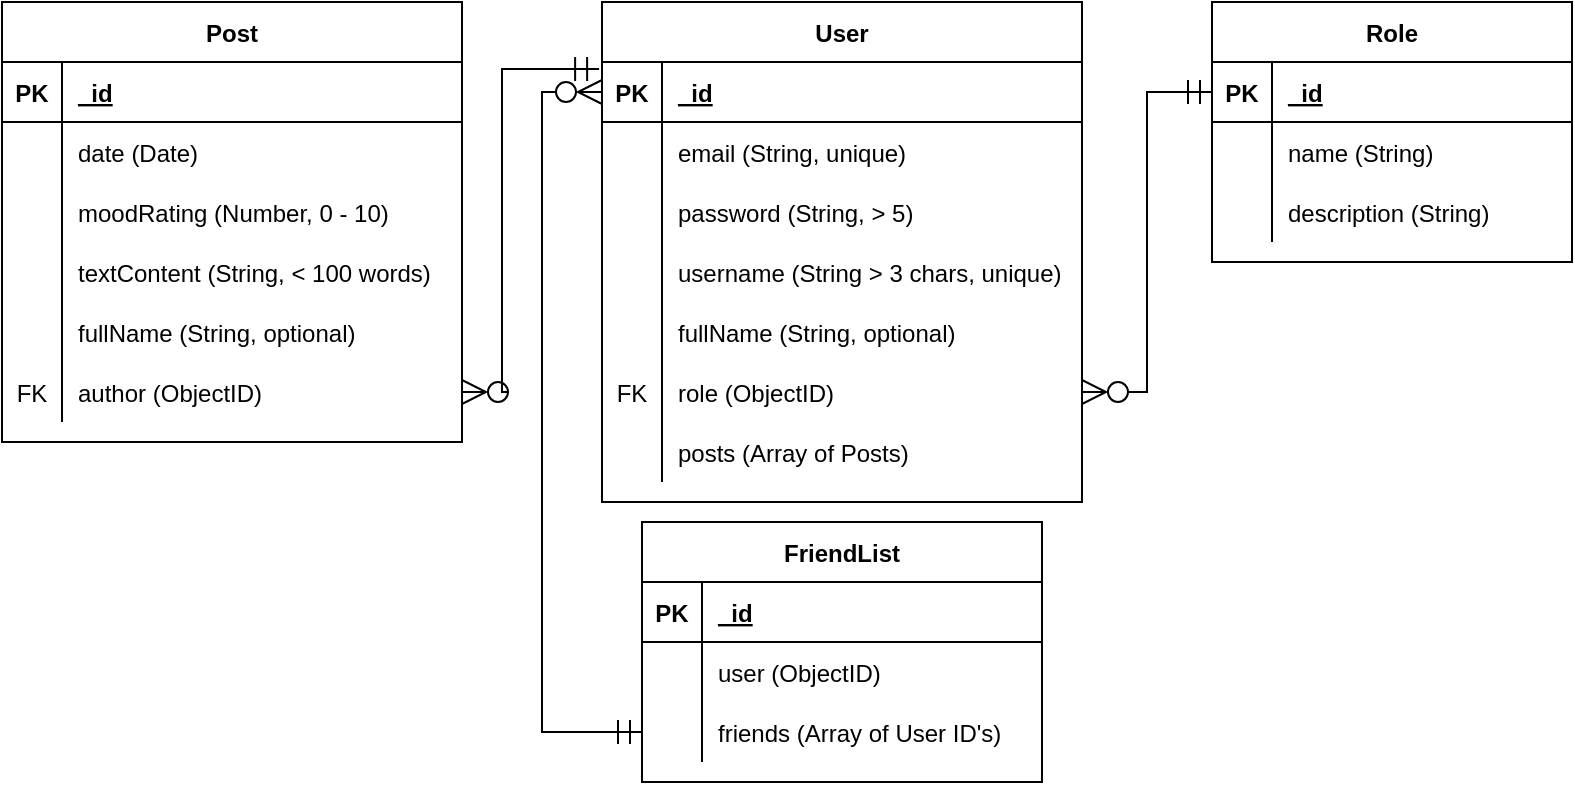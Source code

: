 <mxfile version="20.3.0" type="device"><diagram id="R2lEEEUBdFMjLlhIrx00" name="Page-1"><mxGraphModel dx="1859" dy="649" grid="1" gridSize="10" guides="1" tooltips="1" connect="1" arrows="1" fold="1" page="1" pageScale="1" pageWidth="850" pageHeight="1100" math="0" shadow="0" extFonts="Permanent Marker^https://fonts.googleapis.com/css?family=Permanent+Marker"><root><mxCell id="0"/><mxCell id="1" parent="0"/><mxCell id="fuW8mc6BNtb2TazrBez3-1" value="User" style="shape=table;startSize=30;container=1;collapsible=1;childLayout=tableLayout;fixedRows=1;rowLines=0;fontStyle=1;align=center;resizeLast=1;" vertex="1" parent="1"><mxGeometry x="30" y="160" width="240" height="250" as="geometry"/></mxCell><mxCell id="fuW8mc6BNtb2TazrBez3-2" value="" style="shape=tableRow;horizontal=0;startSize=0;swimlaneHead=0;swimlaneBody=0;fillColor=none;collapsible=0;dropTarget=0;points=[[0,0.5],[1,0.5]];portConstraint=eastwest;top=0;left=0;right=0;bottom=1;" vertex="1" parent="fuW8mc6BNtb2TazrBez3-1"><mxGeometry y="30" width="240" height="30" as="geometry"/></mxCell><mxCell id="fuW8mc6BNtb2TazrBez3-3" value="PK" style="shape=partialRectangle;connectable=0;fillColor=none;top=0;left=0;bottom=0;right=0;fontStyle=1;overflow=hidden;" vertex="1" parent="fuW8mc6BNtb2TazrBez3-2"><mxGeometry width="30" height="30" as="geometry"><mxRectangle width="30" height="30" as="alternateBounds"/></mxGeometry></mxCell><mxCell id="fuW8mc6BNtb2TazrBez3-4" value="_id" style="shape=partialRectangle;connectable=0;fillColor=none;top=0;left=0;bottom=0;right=0;align=left;spacingLeft=6;fontStyle=5;overflow=hidden;" vertex="1" parent="fuW8mc6BNtb2TazrBez3-2"><mxGeometry x="30" width="210" height="30" as="geometry"><mxRectangle width="210" height="30" as="alternateBounds"/></mxGeometry></mxCell><mxCell id="fuW8mc6BNtb2TazrBez3-5" value="" style="shape=tableRow;horizontal=0;startSize=0;swimlaneHead=0;swimlaneBody=0;fillColor=none;collapsible=0;dropTarget=0;points=[[0,0.5],[1,0.5]];portConstraint=eastwest;top=0;left=0;right=0;bottom=0;" vertex="1" parent="fuW8mc6BNtb2TazrBez3-1"><mxGeometry y="60" width="240" height="30" as="geometry"/></mxCell><mxCell id="fuW8mc6BNtb2TazrBez3-6" value="" style="shape=partialRectangle;connectable=0;fillColor=none;top=0;left=0;bottom=0;right=0;editable=1;overflow=hidden;" vertex="1" parent="fuW8mc6BNtb2TazrBez3-5"><mxGeometry width="30" height="30" as="geometry"><mxRectangle width="30" height="30" as="alternateBounds"/></mxGeometry></mxCell><mxCell id="fuW8mc6BNtb2TazrBez3-7" value="email (String, unique)" style="shape=partialRectangle;connectable=0;fillColor=none;top=0;left=0;bottom=0;right=0;align=left;spacingLeft=6;overflow=hidden;" vertex="1" parent="fuW8mc6BNtb2TazrBez3-5"><mxGeometry x="30" width="210" height="30" as="geometry"><mxRectangle width="210" height="30" as="alternateBounds"/></mxGeometry></mxCell><mxCell id="fuW8mc6BNtb2TazrBez3-8" value="" style="shape=tableRow;horizontal=0;startSize=0;swimlaneHead=0;swimlaneBody=0;fillColor=none;collapsible=0;dropTarget=0;points=[[0,0.5],[1,0.5]];portConstraint=eastwest;top=0;left=0;right=0;bottom=0;" vertex="1" parent="fuW8mc6BNtb2TazrBez3-1"><mxGeometry y="90" width="240" height="30" as="geometry"/></mxCell><mxCell id="fuW8mc6BNtb2TazrBez3-9" value="" style="shape=partialRectangle;connectable=0;fillColor=none;top=0;left=0;bottom=0;right=0;editable=1;overflow=hidden;" vertex="1" parent="fuW8mc6BNtb2TazrBez3-8"><mxGeometry width="30" height="30" as="geometry"><mxRectangle width="30" height="30" as="alternateBounds"/></mxGeometry></mxCell><mxCell id="fuW8mc6BNtb2TazrBez3-10" value="password (String, &gt; 5)" style="shape=partialRectangle;connectable=0;fillColor=none;top=0;left=0;bottom=0;right=0;align=left;spacingLeft=6;overflow=hidden;" vertex="1" parent="fuW8mc6BNtb2TazrBez3-8"><mxGeometry x="30" width="210" height="30" as="geometry"><mxRectangle width="210" height="30" as="alternateBounds"/></mxGeometry></mxCell><mxCell id="fuW8mc6BNtb2TazrBez3-11" value="" style="shape=tableRow;horizontal=0;startSize=0;swimlaneHead=0;swimlaneBody=0;fillColor=none;collapsible=0;dropTarget=0;points=[[0,0.5],[1,0.5]];portConstraint=eastwest;top=0;left=0;right=0;bottom=0;" vertex="1" parent="fuW8mc6BNtb2TazrBez3-1"><mxGeometry y="120" width="240" height="30" as="geometry"/></mxCell><mxCell id="fuW8mc6BNtb2TazrBez3-12" value="" style="shape=partialRectangle;connectable=0;fillColor=none;top=0;left=0;bottom=0;right=0;editable=1;overflow=hidden;" vertex="1" parent="fuW8mc6BNtb2TazrBez3-11"><mxGeometry width="30" height="30" as="geometry"><mxRectangle width="30" height="30" as="alternateBounds"/></mxGeometry></mxCell><mxCell id="fuW8mc6BNtb2TazrBez3-13" value="username (String &gt; 3 chars, unique)" style="shape=partialRectangle;connectable=0;fillColor=none;top=0;left=0;bottom=0;right=0;align=left;spacingLeft=6;overflow=hidden;" vertex="1" parent="fuW8mc6BNtb2TazrBez3-11"><mxGeometry x="30" width="210" height="30" as="geometry"><mxRectangle width="210" height="30" as="alternateBounds"/></mxGeometry></mxCell><mxCell id="fuW8mc6BNtb2TazrBez3-14" value="" style="shape=tableRow;horizontal=0;startSize=0;swimlaneHead=0;swimlaneBody=0;fillColor=none;collapsible=0;dropTarget=0;points=[[0,0.5],[1,0.5]];portConstraint=eastwest;top=0;left=0;right=0;bottom=0;" vertex="1" parent="fuW8mc6BNtb2TazrBez3-1"><mxGeometry y="150" width="240" height="30" as="geometry"/></mxCell><mxCell id="fuW8mc6BNtb2TazrBez3-15" value="" style="shape=partialRectangle;connectable=0;fillColor=none;top=0;left=0;bottom=0;right=0;editable=1;overflow=hidden;" vertex="1" parent="fuW8mc6BNtb2TazrBez3-14"><mxGeometry width="30" height="30" as="geometry"><mxRectangle width="30" height="30" as="alternateBounds"/></mxGeometry></mxCell><mxCell id="fuW8mc6BNtb2TazrBez3-16" value="fullName (String, optional)" style="shape=partialRectangle;connectable=0;fillColor=none;top=0;left=0;bottom=0;right=0;align=left;spacingLeft=6;overflow=hidden;" vertex="1" parent="fuW8mc6BNtb2TazrBez3-14"><mxGeometry x="30" width="210" height="30" as="geometry"><mxRectangle width="210" height="30" as="alternateBounds"/></mxGeometry></mxCell><mxCell id="fuW8mc6BNtb2TazrBez3-17" value="" style="shape=tableRow;horizontal=0;startSize=0;swimlaneHead=0;swimlaneBody=0;fillColor=none;collapsible=0;dropTarget=0;points=[[0,0.5],[1,0.5]];portConstraint=eastwest;top=0;left=0;right=0;bottom=0;" vertex="1" parent="fuW8mc6BNtb2TazrBez3-1"><mxGeometry y="180" width="240" height="30" as="geometry"/></mxCell><mxCell id="fuW8mc6BNtb2TazrBez3-18" value="FK" style="shape=partialRectangle;connectable=0;fillColor=none;top=0;left=0;bottom=0;right=0;editable=1;overflow=hidden;" vertex="1" parent="fuW8mc6BNtb2TazrBez3-17"><mxGeometry width="30" height="30" as="geometry"><mxRectangle width="30" height="30" as="alternateBounds"/></mxGeometry></mxCell><mxCell id="fuW8mc6BNtb2TazrBez3-19" value="role (ObjectID)" style="shape=partialRectangle;connectable=0;fillColor=none;top=0;left=0;bottom=0;right=0;align=left;spacingLeft=6;overflow=hidden;" vertex="1" parent="fuW8mc6BNtb2TazrBez3-17"><mxGeometry x="30" width="210" height="30" as="geometry"><mxRectangle width="210" height="30" as="alternateBounds"/></mxGeometry></mxCell><mxCell id="fuW8mc6BNtb2TazrBez3-92" value="" style="shape=tableRow;horizontal=0;startSize=0;swimlaneHead=0;swimlaneBody=0;fillColor=none;collapsible=0;dropTarget=0;points=[[0,0.5],[1,0.5]];portConstraint=eastwest;top=0;left=0;right=0;bottom=0;" vertex="1" parent="fuW8mc6BNtb2TazrBez3-1"><mxGeometry y="210" width="240" height="30" as="geometry"/></mxCell><mxCell id="fuW8mc6BNtb2TazrBez3-93" value="" style="shape=partialRectangle;connectable=0;fillColor=none;top=0;left=0;bottom=0;right=0;editable=1;overflow=hidden;" vertex="1" parent="fuW8mc6BNtb2TazrBez3-92"><mxGeometry width="30" height="30" as="geometry"><mxRectangle width="30" height="30" as="alternateBounds"/></mxGeometry></mxCell><mxCell id="fuW8mc6BNtb2TazrBez3-94" value="posts (Array of Posts)" style="shape=partialRectangle;connectable=0;fillColor=none;top=0;left=0;bottom=0;right=0;align=left;spacingLeft=6;overflow=hidden;" vertex="1" parent="fuW8mc6BNtb2TazrBez3-92"><mxGeometry x="30" width="210" height="30" as="geometry"><mxRectangle width="210" height="30" as="alternateBounds"/></mxGeometry></mxCell><mxCell id="fuW8mc6BNtb2TazrBez3-20" value="Role" style="shape=table;startSize=30;container=1;collapsible=1;childLayout=tableLayout;fixedRows=1;rowLines=0;fontStyle=1;align=center;resizeLast=1;" vertex="1" parent="1"><mxGeometry x="335" y="160" width="180" height="130" as="geometry"/></mxCell><mxCell id="fuW8mc6BNtb2TazrBez3-21" value="" style="shape=tableRow;horizontal=0;startSize=0;swimlaneHead=0;swimlaneBody=0;fillColor=none;collapsible=0;dropTarget=0;points=[[0,0.5],[1,0.5]];portConstraint=eastwest;top=0;left=0;right=0;bottom=1;" vertex="1" parent="fuW8mc6BNtb2TazrBez3-20"><mxGeometry y="30" width="180" height="30" as="geometry"/></mxCell><mxCell id="fuW8mc6BNtb2TazrBez3-22" value="PK" style="shape=partialRectangle;connectable=0;fillColor=none;top=0;left=0;bottom=0;right=0;fontStyle=1;overflow=hidden;" vertex="1" parent="fuW8mc6BNtb2TazrBez3-21"><mxGeometry width="30" height="30" as="geometry"><mxRectangle width="30" height="30" as="alternateBounds"/></mxGeometry></mxCell><mxCell id="fuW8mc6BNtb2TazrBez3-23" value="_id" style="shape=partialRectangle;connectable=0;fillColor=none;top=0;left=0;bottom=0;right=0;align=left;spacingLeft=6;fontStyle=5;overflow=hidden;" vertex="1" parent="fuW8mc6BNtb2TazrBez3-21"><mxGeometry x="30" width="150" height="30" as="geometry"><mxRectangle width="150" height="30" as="alternateBounds"/></mxGeometry></mxCell><mxCell id="fuW8mc6BNtb2TazrBez3-24" value="" style="shape=tableRow;horizontal=0;startSize=0;swimlaneHead=0;swimlaneBody=0;fillColor=none;collapsible=0;dropTarget=0;points=[[0,0.5],[1,0.5]];portConstraint=eastwest;top=0;left=0;right=0;bottom=0;" vertex="1" parent="fuW8mc6BNtb2TazrBez3-20"><mxGeometry y="60" width="180" height="30" as="geometry"/></mxCell><mxCell id="fuW8mc6BNtb2TazrBez3-25" value="" style="shape=partialRectangle;connectable=0;fillColor=none;top=0;left=0;bottom=0;right=0;editable=1;overflow=hidden;" vertex="1" parent="fuW8mc6BNtb2TazrBez3-24"><mxGeometry width="30" height="30" as="geometry"><mxRectangle width="30" height="30" as="alternateBounds"/></mxGeometry></mxCell><mxCell id="fuW8mc6BNtb2TazrBez3-26" value="name (String)" style="shape=partialRectangle;connectable=0;fillColor=none;top=0;left=0;bottom=0;right=0;align=left;spacingLeft=6;overflow=hidden;" vertex="1" parent="fuW8mc6BNtb2TazrBez3-24"><mxGeometry x="30" width="150" height="30" as="geometry"><mxRectangle width="150" height="30" as="alternateBounds"/></mxGeometry></mxCell><mxCell id="fuW8mc6BNtb2TazrBez3-27" value="" style="shape=tableRow;horizontal=0;startSize=0;swimlaneHead=0;swimlaneBody=0;fillColor=none;collapsible=0;dropTarget=0;points=[[0,0.5],[1,0.5]];portConstraint=eastwest;top=0;left=0;right=0;bottom=0;" vertex="1" parent="fuW8mc6BNtb2TazrBez3-20"><mxGeometry y="90" width="180" height="30" as="geometry"/></mxCell><mxCell id="fuW8mc6BNtb2TazrBez3-28" value="" style="shape=partialRectangle;connectable=0;fillColor=none;top=0;left=0;bottom=0;right=0;editable=1;overflow=hidden;" vertex="1" parent="fuW8mc6BNtb2TazrBez3-27"><mxGeometry width="30" height="30" as="geometry"><mxRectangle width="30" height="30" as="alternateBounds"/></mxGeometry></mxCell><mxCell id="fuW8mc6BNtb2TazrBez3-29" value="description (String)" style="shape=partialRectangle;connectable=0;fillColor=none;top=0;left=0;bottom=0;right=0;align=left;spacingLeft=6;overflow=hidden;" vertex="1" parent="fuW8mc6BNtb2TazrBez3-27"><mxGeometry x="30" width="150" height="30" as="geometry"><mxRectangle width="150" height="30" as="alternateBounds"/></mxGeometry></mxCell><mxCell id="fuW8mc6BNtb2TazrBez3-41" style="edgeStyle=orthogonalEdgeStyle;rounded=0;orthogonalLoop=1;jettySize=auto;html=1;endArrow=ERmandOne;endFill=0;startArrow=ERzeroToMany;startFill=0;strokeWidth=1;endSize=10;startSize=10;" edge="1" parent="1" source="fuW8mc6BNtb2TazrBez3-17" target="fuW8mc6BNtb2TazrBez3-21"><mxGeometry relative="1" as="geometry"/></mxCell><mxCell id="fuW8mc6BNtb2TazrBez3-42" value="Post" style="shape=table;startSize=30;container=1;collapsible=1;childLayout=tableLayout;fixedRows=1;rowLines=0;fontStyle=1;align=center;resizeLast=1;" vertex="1" parent="1"><mxGeometry x="-270" y="160" width="230" height="220" as="geometry"/></mxCell><mxCell id="fuW8mc6BNtb2TazrBez3-43" value="" style="shape=tableRow;horizontal=0;startSize=0;swimlaneHead=0;swimlaneBody=0;fillColor=none;collapsible=0;dropTarget=0;points=[[0,0.5],[1,0.5]];portConstraint=eastwest;top=0;left=0;right=0;bottom=1;" vertex="1" parent="fuW8mc6BNtb2TazrBez3-42"><mxGeometry y="30" width="230" height="30" as="geometry"/></mxCell><mxCell id="fuW8mc6BNtb2TazrBez3-44" value="PK" style="shape=partialRectangle;connectable=0;fillColor=none;top=0;left=0;bottom=0;right=0;fontStyle=1;overflow=hidden;" vertex="1" parent="fuW8mc6BNtb2TazrBez3-43"><mxGeometry width="30" height="30" as="geometry"><mxRectangle width="30" height="30" as="alternateBounds"/></mxGeometry></mxCell><mxCell id="fuW8mc6BNtb2TazrBez3-45" value="_id" style="shape=partialRectangle;connectable=0;fillColor=none;top=0;left=0;bottom=0;right=0;align=left;spacingLeft=6;fontStyle=5;overflow=hidden;" vertex="1" parent="fuW8mc6BNtb2TazrBez3-43"><mxGeometry x="30" width="200" height="30" as="geometry"><mxRectangle width="200" height="30" as="alternateBounds"/></mxGeometry></mxCell><mxCell id="fuW8mc6BNtb2TazrBez3-46" value="" style="shape=tableRow;horizontal=0;startSize=0;swimlaneHead=0;swimlaneBody=0;fillColor=none;collapsible=0;dropTarget=0;points=[[0,0.5],[1,0.5]];portConstraint=eastwest;top=0;left=0;right=0;bottom=0;" vertex="1" parent="fuW8mc6BNtb2TazrBez3-42"><mxGeometry y="60" width="230" height="30" as="geometry"/></mxCell><mxCell id="fuW8mc6BNtb2TazrBez3-47" value="" style="shape=partialRectangle;connectable=0;fillColor=none;top=0;left=0;bottom=0;right=0;editable=1;overflow=hidden;" vertex="1" parent="fuW8mc6BNtb2TazrBez3-46"><mxGeometry width="30" height="30" as="geometry"><mxRectangle width="30" height="30" as="alternateBounds"/></mxGeometry></mxCell><mxCell id="fuW8mc6BNtb2TazrBez3-48" value="date (Date)" style="shape=partialRectangle;connectable=0;fillColor=none;top=0;left=0;bottom=0;right=0;align=left;spacingLeft=6;overflow=hidden;" vertex="1" parent="fuW8mc6BNtb2TazrBez3-46"><mxGeometry x="30" width="200" height="30" as="geometry"><mxRectangle width="200" height="30" as="alternateBounds"/></mxGeometry></mxCell><mxCell id="fuW8mc6BNtb2TazrBez3-49" value="" style="shape=tableRow;horizontal=0;startSize=0;swimlaneHead=0;swimlaneBody=0;fillColor=none;collapsible=0;dropTarget=0;points=[[0,0.5],[1,0.5]];portConstraint=eastwest;top=0;left=0;right=0;bottom=0;" vertex="1" parent="fuW8mc6BNtb2TazrBez3-42"><mxGeometry y="90" width="230" height="30" as="geometry"/></mxCell><mxCell id="fuW8mc6BNtb2TazrBez3-50" value="" style="shape=partialRectangle;connectable=0;fillColor=none;top=0;left=0;bottom=0;right=0;editable=1;overflow=hidden;" vertex="1" parent="fuW8mc6BNtb2TazrBez3-49"><mxGeometry width="30" height="30" as="geometry"><mxRectangle width="30" height="30" as="alternateBounds"/></mxGeometry></mxCell><mxCell id="fuW8mc6BNtb2TazrBez3-51" value="moodRating (Number, 0 - 10)" style="shape=partialRectangle;connectable=0;fillColor=none;top=0;left=0;bottom=0;right=0;align=left;spacingLeft=6;overflow=hidden;" vertex="1" parent="fuW8mc6BNtb2TazrBez3-49"><mxGeometry x="30" width="200" height="30" as="geometry"><mxRectangle width="200" height="30" as="alternateBounds"/></mxGeometry></mxCell><mxCell id="fuW8mc6BNtb2TazrBez3-52" value="" style="shape=tableRow;horizontal=0;startSize=0;swimlaneHead=0;swimlaneBody=0;fillColor=none;collapsible=0;dropTarget=0;points=[[0,0.5],[1,0.5]];portConstraint=eastwest;top=0;left=0;right=0;bottom=0;" vertex="1" parent="fuW8mc6BNtb2TazrBez3-42"><mxGeometry y="120" width="230" height="30" as="geometry"/></mxCell><mxCell id="fuW8mc6BNtb2TazrBez3-53" value="" style="shape=partialRectangle;connectable=0;fillColor=none;top=0;left=0;bottom=0;right=0;editable=1;overflow=hidden;" vertex="1" parent="fuW8mc6BNtb2TazrBez3-52"><mxGeometry width="30" height="30" as="geometry"><mxRectangle width="30" height="30" as="alternateBounds"/></mxGeometry></mxCell><mxCell id="fuW8mc6BNtb2TazrBez3-54" value="textContent (String, &lt; 100 words)" style="shape=partialRectangle;connectable=0;fillColor=none;top=0;left=0;bottom=0;right=0;align=left;spacingLeft=6;overflow=hidden;" vertex="1" parent="fuW8mc6BNtb2TazrBez3-52"><mxGeometry x="30" width="200" height="30" as="geometry"><mxRectangle width="200" height="30" as="alternateBounds"/></mxGeometry></mxCell><mxCell id="fuW8mc6BNtb2TazrBez3-55" value="" style="shape=tableRow;horizontal=0;startSize=0;swimlaneHead=0;swimlaneBody=0;fillColor=none;collapsible=0;dropTarget=0;points=[[0,0.5],[1,0.5]];portConstraint=eastwest;top=0;left=0;right=0;bottom=0;" vertex="1" parent="fuW8mc6BNtb2TazrBez3-42"><mxGeometry y="150" width="230" height="30" as="geometry"/></mxCell><mxCell id="fuW8mc6BNtb2TazrBez3-56" value="" style="shape=partialRectangle;connectable=0;fillColor=none;top=0;left=0;bottom=0;right=0;editable=1;overflow=hidden;" vertex="1" parent="fuW8mc6BNtb2TazrBez3-55"><mxGeometry width="30" height="30" as="geometry"><mxRectangle width="30" height="30" as="alternateBounds"/></mxGeometry></mxCell><mxCell id="fuW8mc6BNtb2TazrBez3-57" value="fullName (String, optional)" style="shape=partialRectangle;connectable=0;fillColor=none;top=0;left=0;bottom=0;right=0;align=left;spacingLeft=6;overflow=hidden;" vertex="1" parent="fuW8mc6BNtb2TazrBez3-55"><mxGeometry x="30" width="200" height="30" as="geometry"><mxRectangle width="200" height="30" as="alternateBounds"/></mxGeometry></mxCell><mxCell id="fuW8mc6BNtb2TazrBez3-58" value="" style="shape=tableRow;horizontal=0;startSize=0;swimlaneHead=0;swimlaneBody=0;fillColor=none;collapsible=0;dropTarget=0;points=[[0,0.5],[1,0.5]];portConstraint=eastwest;top=0;left=0;right=0;bottom=0;" vertex="1" parent="fuW8mc6BNtb2TazrBez3-42"><mxGeometry y="180" width="230" height="30" as="geometry"/></mxCell><mxCell id="fuW8mc6BNtb2TazrBez3-59" value="FK" style="shape=partialRectangle;connectable=0;fillColor=none;top=0;left=0;bottom=0;right=0;editable=1;overflow=hidden;" vertex="1" parent="fuW8mc6BNtb2TazrBez3-58"><mxGeometry width="30" height="30" as="geometry"><mxRectangle width="30" height="30" as="alternateBounds"/></mxGeometry></mxCell><mxCell id="fuW8mc6BNtb2TazrBez3-60" value="author (ObjectID)" style="shape=partialRectangle;connectable=0;fillColor=none;top=0;left=0;bottom=0;right=0;align=left;spacingLeft=6;overflow=hidden;" vertex="1" parent="fuW8mc6BNtb2TazrBez3-58"><mxGeometry x="30" width="200" height="30" as="geometry"><mxRectangle width="200" height="30" as="alternateBounds"/></mxGeometry></mxCell><mxCell id="fuW8mc6BNtb2TazrBez3-61" style="edgeStyle=orthogonalEdgeStyle;rounded=0;orthogonalLoop=1;jettySize=auto;html=1;entryX=-0.006;entryY=0.117;entryDx=0;entryDy=0;strokeWidth=1;startArrow=ERzeroToMany;startFill=0;endArrow=ERmandOne;endFill=0;startSize=10;endSize=10;entryPerimeter=0;" edge="1" parent="1" source="fuW8mc6BNtb2TazrBez3-58" target="fuW8mc6BNtb2TazrBez3-2"><mxGeometry relative="1" as="geometry"><Array as="points"><mxPoint x="-20" y="355"/><mxPoint x="-20" y="194"/></Array></mxGeometry></mxCell><mxCell id="fuW8mc6BNtb2TazrBez3-62" value="FriendList" style="shape=table;startSize=30;container=1;collapsible=1;childLayout=tableLayout;fixedRows=1;rowLines=0;fontStyle=1;align=center;resizeLast=1;" vertex="1" parent="1"><mxGeometry x="50" y="420" width="200" height="130" as="geometry"/></mxCell><mxCell id="fuW8mc6BNtb2TazrBez3-63" value="" style="shape=tableRow;horizontal=0;startSize=0;swimlaneHead=0;swimlaneBody=0;fillColor=none;collapsible=0;dropTarget=0;points=[[0,0.5],[1,0.5]];portConstraint=eastwest;top=0;left=0;right=0;bottom=1;" vertex="1" parent="fuW8mc6BNtb2TazrBez3-62"><mxGeometry y="30" width="200" height="30" as="geometry"/></mxCell><mxCell id="fuW8mc6BNtb2TazrBez3-64" value="PK" style="shape=partialRectangle;connectable=0;fillColor=none;top=0;left=0;bottom=0;right=0;fontStyle=1;overflow=hidden;" vertex="1" parent="fuW8mc6BNtb2TazrBez3-63"><mxGeometry width="30" height="30" as="geometry"><mxRectangle width="30" height="30" as="alternateBounds"/></mxGeometry></mxCell><mxCell id="fuW8mc6BNtb2TazrBez3-65" value="_id" style="shape=partialRectangle;connectable=0;fillColor=none;top=0;left=0;bottom=0;right=0;align=left;spacingLeft=6;fontStyle=5;overflow=hidden;" vertex="1" parent="fuW8mc6BNtb2TazrBez3-63"><mxGeometry x="30" width="170" height="30" as="geometry"><mxRectangle width="170" height="30" as="alternateBounds"/></mxGeometry></mxCell><mxCell id="fuW8mc6BNtb2TazrBez3-66" value="" style="shape=tableRow;horizontal=0;startSize=0;swimlaneHead=0;swimlaneBody=0;fillColor=none;collapsible=0;dropTarget=0;points=[[0,0.5],[1,0.5]];portConstraint=eastwest;top=0;left=0;right=0;bottom=0;" vertex="1" parent="fuW8mc6BNtb2TazrBez3-62"><mxGeometry y="60" width="200" height="30" as="geometry"/></mxCell><mxCell id="fuW8mc6BNtb2TazrBez3-67" value="" style="shape=partialRectangle;connectable=0;fillColor=none;top=0;left=0;bottom=0;right=0;editable=1;overflow=hidden;" vertex="1" parent="fuW8mc6BNtb2TazrBez3-66"><mxGeometry width="30" height="30" as="geometry"><mxRectangle width="30" height="30" as="alternateBounds"/></mxGeometry></mxCell><mxCell id="fuW8mc6BNtb2TazrBez3-68" value="user (ObjectID)" style="shape=partialRectangle;connectable=0;fillColor=none;top=0;left=0;bottom=0;right=0;align=left;spacingLeft=6;overflow=hidden;" vertex="1" parent="fuW8mc6BNtb2TazrBez3-66"><mxGeometry x="30" width="170" height="30" as="geometry"><mxRectangle width="170" height="30" as="alternateBounds"/></mxGeometry></mxCell><mxCell id="fuW8mc6BNtb2TazrBez3-69" value="" style="shape=tableRow;horizontal=0;startSize=0;swimlaneHead=0;swimlaneBody=0;fillColor=none;collapsible=0;dropTarget=0;points=[[0,0.5],[1,0.5]];portConstraint=eastwest;top=0;left=0;right=0;bottom=0;" vertex="1" parent="fuW8mc6BNtb2TazrBez3-62"><mxGeometry y="90" width="200" height="30" as="geometry"/></mxCell><mxCell id="fuW8mc6BNtb2TazrBez3-70" value="" style="shape=partialRectangle;connectable=0;fillColor=none;top=0;left=0;bottom=0;right=0;editable=1;overflow=hidden;" vertex="1" parent="fuW8mc6BNtb2TazrBez3-69"><mxGeometry width="30" height="30" as="geometry"><mxRectangle width="30" height="30" as="alternateBounds"/></mxGeometry></mxCell><mxCell id="fuW8mc6BNtb2TazrBez3-71" value="friends (Array of User ID's)" style="shape=partialRectangle;connectable=0;fillColor=none;top=0;left=0;bottom=0;right=0;align=left;spacingLeft=6;overflow=hidden;" vertex="1" parent="fuW8mc6BNtb2TazrBez3-69"><mxGeometry x="30" width="170" height="30" as="geometry"><mxRectangle width="170" height="30" as="alternateBounds"/></mxGeometry></mxCell><mxCell id="fuW8mc6BNtb2TazrBez3-72" style="edgeStyle=orthogonalEdgeStyle;rounded=0;orthogonalLoop=1;jettySize=auto;html=1;strokeWidth=1;startArrow=ERzeroToMany;startFill=0;endArrow=ERmandOne;endFill=0;startSize=10;endSize=10;entryX=0;entryY=0.5;entryDx=0;entryDy=0;" edge="1" parent="1" source="fuW8mc6BNtb2TazrBez3-2" target="fuW8mc6BNtb2TazrBez3-69"><mxGeometry relative="1" as="geometry"><Array as="points"><mxPoint y="205"/><mxPoint y="525"/></Array></mxGeometry></mxCell></root></mxGraphModel></diagram></mxfile>